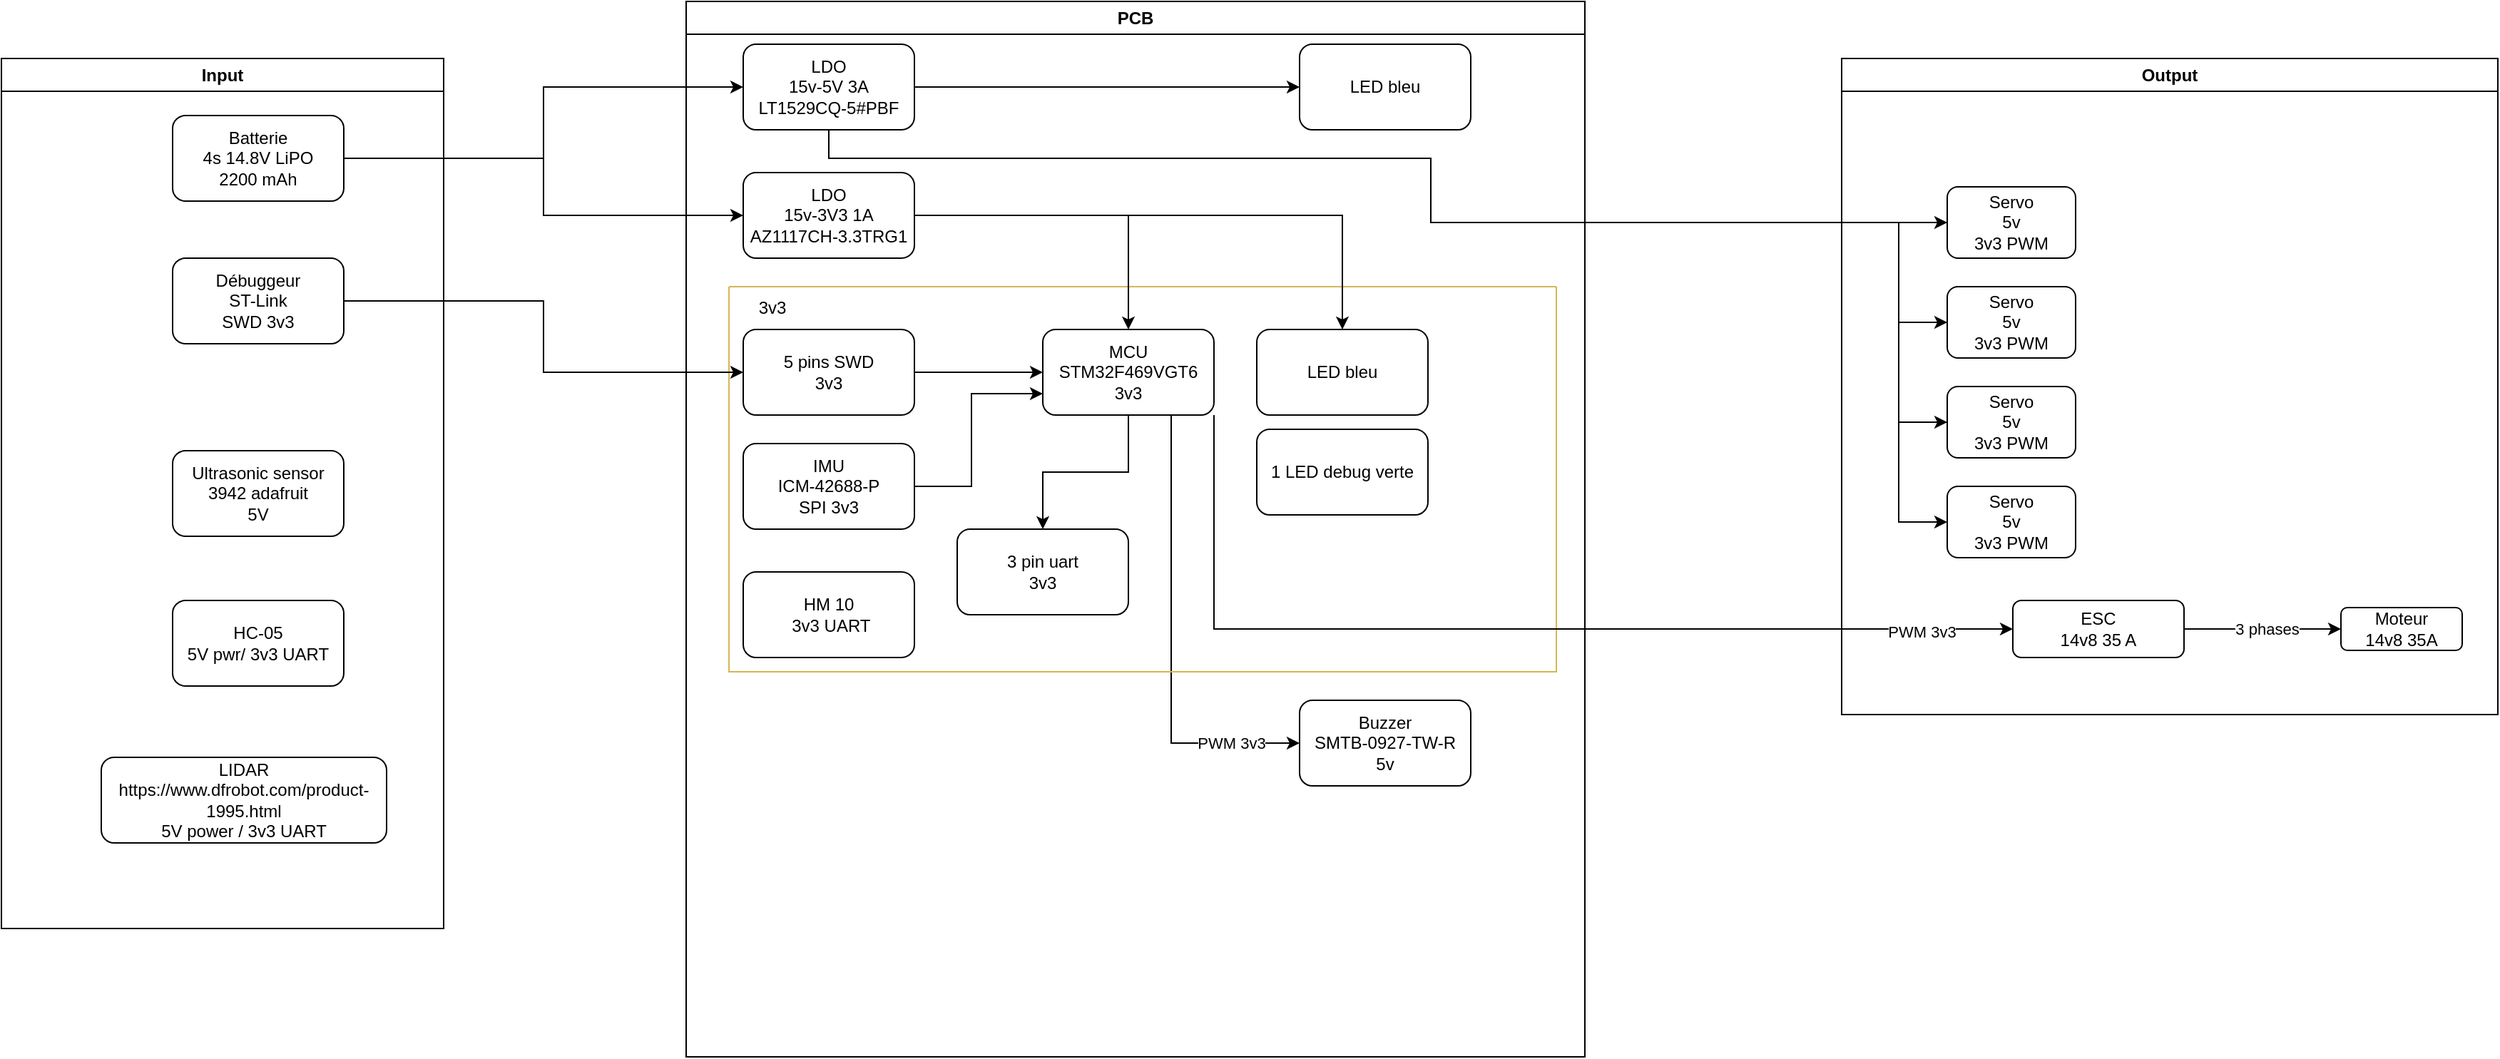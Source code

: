 <mxfile version="23.1.5" type="device">
  <diagram name="Page-1" id="vbcMVjURJgtJ42ZDk6ty">
    <mxGraphModel dx="2964" dy="936" grid="1" gridSize="10" guides="1" tooltips="1" connect="1" arrows="1" fold="1" page="1" pageScale="1" pageWidth="827" pageHeight="1169" math="0" shadow="0">
      <root>
        <mxCell id="0" />
        <mxCell id="1" parent="0" />
        <mxCell id="pVkDnm4UJQp13vE4F_3l-3" value="Input" style="swimlane;whiteSpace=wrap;html=1;" parent="1" vertex="1">
          <mxGeometry x="-410" y="180" width="310" height="610" as="geometry" />
        </mxCell>
        <mxCell id="pVkDnm4UJQp13vE4F_3l-2" value="Batterie&lt;div&gt;4s 14.8V LiPO&lt;/div&gt;&lt;div&gt;2200 mAh&lt;/div&gt;" style="rounded=1;whiteSpace=wrap;html=1;" parent="pVkDnm4UJQp13vE4F_3l-3" vertex="1">
          <mxGeometry x="120" y="40" width="120" height="60" as="geometry" />
        </mxCell>
        <mxCell id="pVkDnm4UJQp13vE4F_3l-4" value="Débuggeur&lt;div&gt;ST-Link&lt;/div&gt;&lt;div&gt;SWD 3v3&lt;/div&gt;" style="rounded=1;whiteSpace=wrap;html=1;" parent="pVkDnm4UJQp13vE4F_3l-3" vertex="1">
          <mxGeometry x="120" y="140" width="120" height="60" as="geometry" />
        </mxCell>
        <mxCell id="3BUjcoI-ck8Lt89UXKEq-1" value="Ultrasonic sensor&lt;br&gt;3942 adafruit&lt;br&gt;5V" style="rounded=1;whiteSpace=wrap;html=1;" parent="pVkDnm4UJQp13vE4F_3l-3" vertex="1">
          <mxGeometry x="120" y="275" width="120" height="60" as="geometry" />
        </mxCell>
        <mxCell id="3BUjcoI-ck8Lt89UXKEq-2" value="LIDAR&lt;br&gt;https://www.dfrobot.com/product-1995.html&lt;br&gt;5V power / 3v3 UART" style="rounded=1;whiteSpace=wrap;html=1;" parent="pVkDnm4UJQp13vE4F_3l-3" vertex="1">
          <mxGeometry x="70" y="490" width="200" height="60" as="geometry" />
        </mxCell>
        <mxCell id="pVkDnm4UJQp13vE4F_3l-11" value="HC-05&lt;br&gt;5V pwr/ 3v3 UART" style="rounded=1;whiteSpace=wrap;html=1;" parent="pVkDnm4UJQp13vE4F_3l-3" vertex="1">
          <mxGeometry x="120" y="380" width="120" height="60" as="geometry" />
        </mxCell>
        <mxCell id="pVkDnm4UJQp13vE4F_3l-5" value="Output" style="swimlane;whiteSpace=wrap;html=1;" parent="1" vertex="1">
          <mxGeometry x="880" y="180" width="460" height="460" as="geometry" />
        </mxCell>
        <mxCell id="pVkDnm4UJQp13vE4F_3l-10" value="Moteur&lt;br&gt;14v8 35A" style="rounded=1;whiteSpace=wrap;html=1;" parent="pVkDnm4UJQp13vE4F_3l-5" vertex="1">
          <mxGeometry x="350" y="385" width="85" height="30" as="geometry" />
        </mxCell>
        <mxCell id="3BUjcoI-ck8Lt89UXKEq-7" style="edgeStyle=orthogonalEdgeStyle;rounded=0;orthogonalLoop=1;jettySize=auto;html=1;entryX=0;entryY=0.5;entryDx=0;entryDy=0;" parent="pVkDnm4UJQp13vE4F_3l-5" source="3BUjcoI-ck8Lt89UXKEq-6" target="pVkDnm4UJQp13vE4F_3l-10" edge="1">
          <mxGeometry relative="1" as="geometry" />
        </mxCell>
        <mxCell id="3BUjcoI-ck8Lt89UXKEq-8" value="3 phases" style="edgeLabel;html=1;align=center;verticalAlign=middle;resizable=0;points=[];" parent="3BUjcoI-ck8Lt89UXKEq-7" vertex="1" connectable="0">
          <mxGeometry x="0.05" relative="1" as="geometry">
            <mxPoint as="offset" />
          </mxGeometry>
        </mxCell>
        <mxCell id="3BUjcoI-ck8Lt89UXKEq-6" value="ESC&lt;br&gt;14v8 35 A" style="rounded=1;whiteSpace=wrap;html=1;" parent="pVkDnm4UJQp13vE4F_3l-5" vertex="1">
          <mxGeometry x="120" y="380" width="120" height="40" as="geometry" />
        </mxCell>
        <mxCell id="3BUjcoI-ck8Lt89UXKEq-37" style="edgeStyle=orthogonalEdgeStyle;rounded=0;orthogonalLoop=1;jettySize=auto;html=1;entryX=0;entryY=0.5;entryDx=0;entryDy=0;" parent="pVkDnm4UJQp13vE4F_3l-5" source="3BUjcoI-ck8Lt89UXKEq-9" target="3BUjcoI-ck8Lt89UXKEq-23" edge="1">
          <mxGeometry relative="1" as="geometry">
            <Array as="points">
              <mxPoint x="40" y="115" />
              <mxPoint x="40" y="185" />
            </Array>
          </mxGeometry>
        </mxCell>
        <mxCell id="3BUjcoI-ck8Lt89UXKEq-9" value="Servo&lt;br&gt;5v&lt;br&gt;3v3 PWM" style="rounded=1;whiteSpace=wrap;html=1;" parent="pVkDnm4UJQp13vE4F_3l-5" vertex="1">
          <mxGeometry x="74" y="90" width="90" height="50" as="geometry" />
        </mxCell>
        <mxCell id="3BUjcoI-ck8Lt89UXKEq-25" value="Servo&lt;br&gt;5v&lt;br&gt;3v3 PWM" style="rounded=1;whiteSpace=wrap;html=1;" parent="pVkDnm4UJQp13vE4F_3l-5" vertex="1">
          <mxGeometry x="74" y="300" width="90" height="50" as="geometry" />
        </mxCell>
        <mxCell id="3BUjcoI-ck8Lt89UXKEq-39" style="edgeStyle=orthogonalEdgeStyle;rounded=0;orthogonalLoop=1;jettySize=auto;html=1;entryX=0;entryY=0.5;entryDx=0;entryDy=0;" parent="pVkDnm4UJQp13vE4F_3l-5" source="3BUjcoI-ck8Lt89UXKEq-24" target="3BUjcoI-ck8Lt89UXKEq-25" edge="1">
          <mxGeometry relative="1" as="geometry">
            <Array as="points">
              <mxPoint x="40" y="255" />
              <mxPoint x="40" y="325" />
            </Array>
          </mxGeometry>
        </mxCell>
        <mxCell id="3BUjcoI-ck8Lt89UXKEq-24" value="Servo&lt;br&gt;5v&lt;br&gt;3v3 PWM" style="rounded=1;whiteSpace=wrap;html=1;" parent="pVkDnm4UJQp13vE4F_3l-5" vertex="1">
          <mxGeometry x="74" y="230" width="90" height="50" as="geometry" />
        </mxCell>
        <mxCell id="3BUjcoI-ck8Lt89UXKEq-38" style="edgeStyle=orthogonalEdgeStyle;rounded=0;orthogonalLoop=1;jettySize=auto;html=1;entryX=0;entryY=0.5;entryDx=0;entryDy=0;" parent="pVkDnm4UJQp13vE4F_3l-5" source="3BUjcoI-ck8Lt89UXKEq-23" target="3BUjcoI-ck8Lt89UXKEq-24" edge="1">
          <mxGeometry relative="1" as="geometry">
            <Array as="points">
              <mxPoint x="40" y="185" />
              <mxPoint x="40" y="255" />
            </Array>
          </mxGeometry>
        </mxCell>
        <mxCell id="3BUjcoI-ck8Lt89UXKEq-23" value="Servo&lt;br&gt;5v&lt;br&gt;3v3 PWM" style="rounded=1;whiteSpace=wrap;html=1;" parent="pVkDnm4UJQp13vE4F_3l-5" vertex="1">
          <mxGeometry x="74" y="160" width="90" height="50" as="geometry" />
        </mxCell>
        <mxCell id="pVkDnm4UJQp13vE4F_3l-16" value="PCB" style="swimlane;whiteSpace=wrap;html=1;" parent="1" vertex="1">
          <mxGeometry x="70" y="140" width="630" height="740" as="geometry" />
        </mxCell>
        <mxCell id="3BUjcoI-ck8Lt89UXKEq-5" value="Buzzer&lt;div&gt;SMTB-0927-TW-R&lt;br&gt;&lt;/div&gt;&lt;div&gt;5v&lt;/div&gt;" style="rounded=1;whiteSpace=wrap;html=1;" parent="pVkDnm4UJQp13vE4F_3l-16" vertex="1">
          <mxGeometry x="430" y="490" width="120" height="60" as="geometry" />
        </mxCell>
        <mxCell id="3BUjcoI-ck8Lt89UXKEq-15" style="edgeStyle=orthogonalEdgeStyle;rounded=0;orthogonalLoop=1;jettySize=auto;html=1;entryX=0;entryY=0.5;entryDx=0;entryDy=0;" parent="pVkDnm4UJQp13vE4F_3l-16" source="3BUjcoI-ck8Lt89UXKEq-13" target="pVkDnm4UJQp13vE4F_3l-12" edge="1">
          <mxGeometry relative="1" as="geometry" />
        </mxCell>
        <mxCell id="3BUjcoI-ck8Lt89UXKEq-13" value="5 pins SWD&lt;br&gt;3v3" style="rounded=1;whiteSpace=wrap;html=1;" parent="pVkDnm4UJQp13vE4F_3l-16" vertex="1">
          <mxGeometry x="40" y="230" width="120" height="60" as="geometry" />
        </mxCell>
        <mxCell id="3BUjcoI-ck8Lt89UXKEq-17" style="edgeStyle=orthogonalEdgeStyle;rounded=0;orthogonalLoop=1;jettySize=auto;html=1;entryX=0;entryY=0.75;entryDx=0;entryDy=0;" parent="pVkDnm4UJQp13vE4F_3l-16" source="pVkDnm4UJQp13vE4F_3l-1" target="pVkDnm4UJQp13vE4F_3l-12" edge="1">
          <mxGeometry relative="1" as="geometry">
            <Array as="points">
              <mxPoint x="200" y="340" />
              <mxPoint x="200" y="275" />
            </Array>
          </mxGeometry>
        </mxCell>
        <mxCell id="3BUjcoI-ck8Lt89UXKEq-16" style="edgeStyle=orthogonalEdgeStyle;rounded=0;orthogonalLoop=1;jettySize=auto;html=1;" parent="pVkDnm4UJQp13vE4F_3l-16" source="pVkDnm4UJQp13vE4F_3l-12" target="3BUjcoI-ck8Lt89UXKEq-3" edge="1">
          <mxGeometry relative="1" as="geometry" />
        </mxCell>
        <mxCell id="3BUjcoI-ck8Lt89UXKEq-20" style="edgeStyle=orthogonalEdgeStyle;rounded=0;orthogonalLoop=1;jettySize=auto;html=1;exitX=0.75;exitY=1;exitDx=0;exitDy=0;entryX=0;entryY=0.5;entryDx=0;entryDy=0;" parent="pVkDnm4UJQp13vE4F_3l-16" source="pVkDnm4UJQp13vE4F_3l-12" target="3BUjcoI-ck8Lt89UXKEq-5" edge="1">
          <mxGeometry relative="1" as="geometry" />
        </mxCell>
        <mxCell id="3BUjcoI-ck8Lt89UXKEq-21" value="PWM 3v3" style="edgeLabel;html=1;align=center;verticalAlign=middle;resizable=0;points=[];" parent="3BUjcoI-ck8Lt89UXKEq-20" vertex="1" connectable="0">
          <mxGeometry x="0.833" y="-2" relative="1" as="geometry">
            <mxPoint x="-22" y="-2" as="offset" />
          </mxGeometry>
        </mxCell>
        <mxCell id="pVkDnm4UJQp13vE4F_3l-12" value="MCU&lt;br&gt;STM32F469VGT6&lt;br&gt;3v3" style="rounded=1;whiteSpace=wrap;html=1;" parent="pVkDnm4UJQp13vE4F_3l-16" vertex="1">
          <mxGeometry x="250" y="230" width="120" height="60" as="geometry" />
        </mxCell>
        <mxCell id="3BUjcoI-ck8Lt89UXKEq-18" value="" style="swimlane;startSize=0;fillColor=#FFF2CC;strokeColor=#d6b656;gradientColor=none;swimlaneFillColor=none;" parent="pVkDnm4UJQp13vE4F_3l-16" vertex="1">
          <mxGeometry x="30" y="200" width="580" height="270" as="geometry" />
        </mxCell>
        <mxCell id="3BUjcoI-ck8Lt89UXKEq-3" value="3 pin uart&lt;br&gt;3v3" style="rounded=1;whiteSpace=wrap;html=1;" parent="3BUjcoI-ck8Lt89UXKEq-18" vertex="1">
          <mxGeometry x="160" y="170" width="120" height="60" as="geometry" />
        </mxCell>
        <mxCell id="3BUjcoI-ck8Lt89UXKEq-19" value="3v3" style="text;html=1;align=center;verticalAlign=middle;resizable=0;points=[];autosize=1;strokeColor=none;fillColor=none;" parent="3BUjcoI-ck8Lt89UXKEq-18" vertex="1">
          <mxGeometry x="10" width="40" height="30" as="geometry" />
        </mxCell>
        <mxCell id="3BUjcoI-ck8Lt89UXKEq-32" value="LED bleu" style="rounded=1;whiteSpace=wrap;html=1;" parent="3BUjcoI-ck8Lt89UXKEq-18" vertex="1">
          <mxGeometry x="370" y="30" width="120" height="60" as="geometry" />
        </mxCell>
        <mxCell id="pVkDnm4UJQp13vE4F_3l-1" value="IMU&lt;br&gt;ICM-42688-P&lt;br&gt;SPI 3v3" style="rounded=1;whiteSpace=wrap;html=1;" parent="3BUjcoI-ck8Lt89UXKEq-18" vertex="1">
          <mxGeometry x="10" y="110" width="120" height="60" as="geometry" />
        </mxCell>
        <mxCell id="3BUjcoI-ck8Lt89UXKEq-4" value="1 LED debug verte" style="rounded=1;whiteSpace=wrap;html=1;" parent="3BUjcoI-ck8Lt89UXKEq-18" vertex="1">
          <mxGeometry x="370" y="100" width="120" height="60" as="geometry" />
        </mxCell>
        <mxCell id="UDr56X1mLAqt--iV8H8K-8" value="HM 10&lt;br&gt;&amp;nbsp;3v3 UART" style="rounded=1;whiteSpace=wrap;html=1;" vertex="1" parent="3BUjcoI-ck8Lt89UXKEq-18">
          <mxGeometry x="10" y="200" width="120" height="60" as="geometry" />
        </mxCell>
        <mxCell id="3BUjcoI-ck8Lt89UXKEq-34" style="edgeStyle=orthogonalEdgeStyle;rounded=0;orthogonalLoop=1;jettySize=auto;html=1;exitX=1;exitY=0.5;exitDx=0;exitDy=0;entryX=0;entryY=0.5;entryDx=0;entryDy=0;" parent="pVkDnm4UJQp13vE4F_3l-16" source="3BUjcoI-ck8Lt89UXKEq-22" target="3BUjcoI-ck8Lt89UXKEq-33" edge="1">
          <mxGeometry relative="1" as="geometry" />
        </mxCell>
        <mxCell id="3BUjcoI-ck8Lt89UXKEq-22" value="LDO&lt;br&gt;15v-5V 3A&lt;br&gt;LT1529CQ-5#PBF" style="rounded=1;whiteSpace=wrap;html=1;" parent="pVkDnm4UJQp13vE4F_3l-16" vertex="1">
          <mxGeometry x="40" y="30" width="120" height="60" as="geometry" />
        </mxCell>
        <mxCell id="3BUjcoI-ck8Lt89UXKEq-31" style="edgeStyle=orthogonalEdgeStyle;rounded=0;orthogonalLoop=1;jettySize=auto;html=1;" parent="pVkDnm4UJQp13vE4F_3l-16" source="3BUjcoI-ck8Lt89UXKEq-28" target="pVkDnm4UJQp13vE4F_3l-12" edge="1">
          <mxGeometry relative="1" as="geometry" />
        </mxCell>
        <mxCell id="3BUjcoI-ck8Lt89UXKEq-35" style="edgeStyle=orthogonalEdgeStyle;rounded=0;orthogonalLoop=1;jettySize=auto;html=1;entryX=0.5;entryY=0;entryDx=0;entryDy=0;" parent="pVkDnm4UJQp13vE4F_3l-16" source="3BUjcoI-ck8Lt89UXKEq-28" target="3BUjcoI-ck8Lt89UXKEq-32" edge="1">
          <mxGeometry relative="1" as="geometry" />
        </mxCell>
        <mxCell id="3BUjcoI-ck8Lt89UXKEq-28" value="LDO&lt;br&gt;15v-3V3 1A&lt;br&gt;AZ1117CH-3.3TRG1" style="rounded=1;whiteSpace=wrap;html=1;" parent="pVkDnm4UJQp13vE4F_3l-16" vertex="1">
          <mxGeometry x="40" y="120" width="120" height="60" as="geometry" />
        </mxCell>
        <mxCell id="3BUjcoI-ck8Lt89UXKEq-33" value="LED bleu" style="rounded=1;whiteSpace=wrap;html=1;" parent="pVkDnm4UJQp13vE4F_3l-16" vertex="1">
          <mxGeometry x="430" y="30" width="120" height="60" as="geometry" />
        </mxCell>
        <mxCell id="3BUjcoI-ck8Lt89UXKEq-14" style="edgeStyle=orthogonalEdgeStyle;rounded=0;orthogonalLoop=1;jettySize=auto;html=1;" parent="1" source="pVkDnm4UJQp13vE4F_3l-4" target="3BUjcoI-ck8Lt89UXKEq-13" edge="1">
          <mxGeometry relative="1" as="geometry" />
        </mxCell>
        <mxCell id="3BUjcoI-ck8Lt89UXKEq-26" style="edgeStyle=orthogonalEdgeStyle;rounded=0;orthogonalLoop=1;jettySize=auto;html=1;exitX=1;exitY=1;exitDx=0;exitDy=0;entryX=0;entryY=0.5;entryDx=0;entryDy=0;" parent="1" source="pVkDnm4UJQp13vE4F_3l-12" target="3BUjcoI-ck8Lt89UXKEq-6" edge="1">
          <mxGeometry relative="1" as="geometry">
            <Array as="points">
              <mxPoint x="440" y="580" />
            </Array>
          </mxGeometry>
        </mxCell>
        <mxCell id="3BUjcoI-ck8Lt89UXKEq-27" value="PWM 3v3" style="edgeLabel;html=1;align=center;verticalAlign=middle;resizable=0;points=[];" parent="3BUjcoI-ck8Lt89UXKEq-26" vertex="1" connectable="0">
          <mxGeometry x="0.819" y="-2" relative="1" as="geometry">
            <mxPoint as="offset" />
          </mxGeometry>
        </mxCell>
        <mxCell id="3BUjcoI-ck8Lt89UXKEq-29" style="edgeStyle=orthogonalEdgeStyle;rounded=0;orthogonalLoop=1;jettySize=auto;html=1;exitX=1;exitY=0.5;exitDx=0;exitDy=0;" parent="1" source="pVkDnm4UJQp13vE4F_3l-2" target="3BUjcoI-ck8Lt89UXKEq-22" edge="1">
          <mxGeometry relative="1" as="geometry" />
        </mxCell>
        <mxCell id="3BUjcoI-ck8Lt89UXKEq-30" style="edgeStyle=orthogonalEdgeStyle;rounded=0;orthogonalLoop=1;jettySize=auto;html=1;entryX=0;entryY=0.5;entryDx=0;entryDy=0;" parent="1" source="pVkDnm4UJQp13vE4F_3l-2" target="3BUjcoI-ck8Lt89UXKEq-28" edge="1">
          <mxGeometry relative="1" as="geometry" />
        </mxCell>
        <mxCell id="3BUjcoI-ck8Lt89UXKEq-36" style="edgeStyle=orthogonalEdgeStyle;rounded=0;orthogonalLoop=1;jettySize=auto;html=1;entryX=0;entryY=0.5;entryDx=0;entryDy=0;" parent="1" source="3BUjcoI-ck8Lt89UXKEq-22" target="3BUjcoI-ck8Lt89UXKEq-9" edge="1">
          <mxGeometry relative="1" as="geometry">
            <Array as="points">
              <mxPoint x="170" y="250" />
              <mxPoint x="592" y="250" />
              <mxPoint x="592" y="295" />
            </Array>
          </mxGeometry>
        </mxCell>
      </root>
    </mxGraphModel>
  </diagram>
</mxfile>
